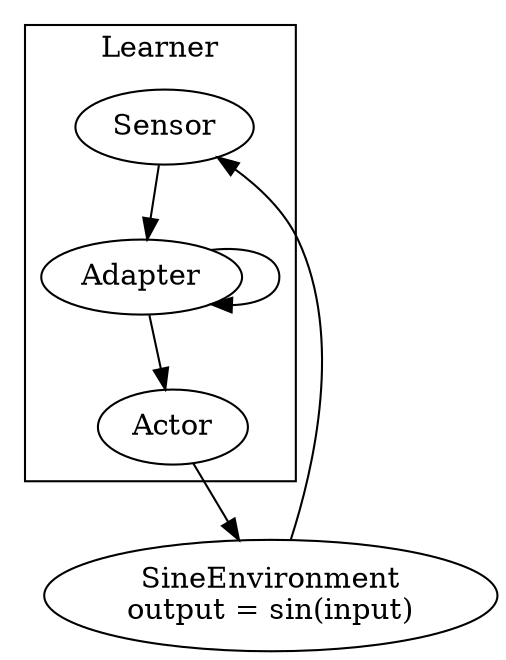digraph cluster_AI {
  subgraph cluster_Learner {
    label="Learner"
    Sensor
    Actor
    Adapter -> Adapter
    Sensor -> Adapter -> Actor
  }
  Environment[label="SineEnvironment\noutput = sin(input)"]
  Actor -> Environment
  Environment -> Sensor
}